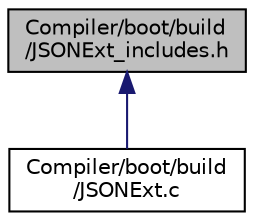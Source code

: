 digraph "Compiler/boot/build/JSONExt_includes.h"
{
  edge [fontname="Helvetica",fontsize="10",labelfontname="Helvetica",labelfontsize="10"];
  node [fontname="Helvetica",fontsize="10",shape=record];
  Node7 [label="Compiler/boot/build\l/JSONExt_includes.h",height=0.2,width=0.4,color="black", fillcolor="grey75", style="filled", fontcolor="black"];
  Node7 -> Node8 [dir="back",color="midnightblue",fontsize="10",style="solid",fontname="Helvetica"];
  Node8 [label="Compiler/boot/build\l/JSONExt.c",height=0.2,width=0.4,color="black", fillcolor="white", style="filled",URL="$d7/d46/_j_s_o_n_ext_8c.html"];
}
